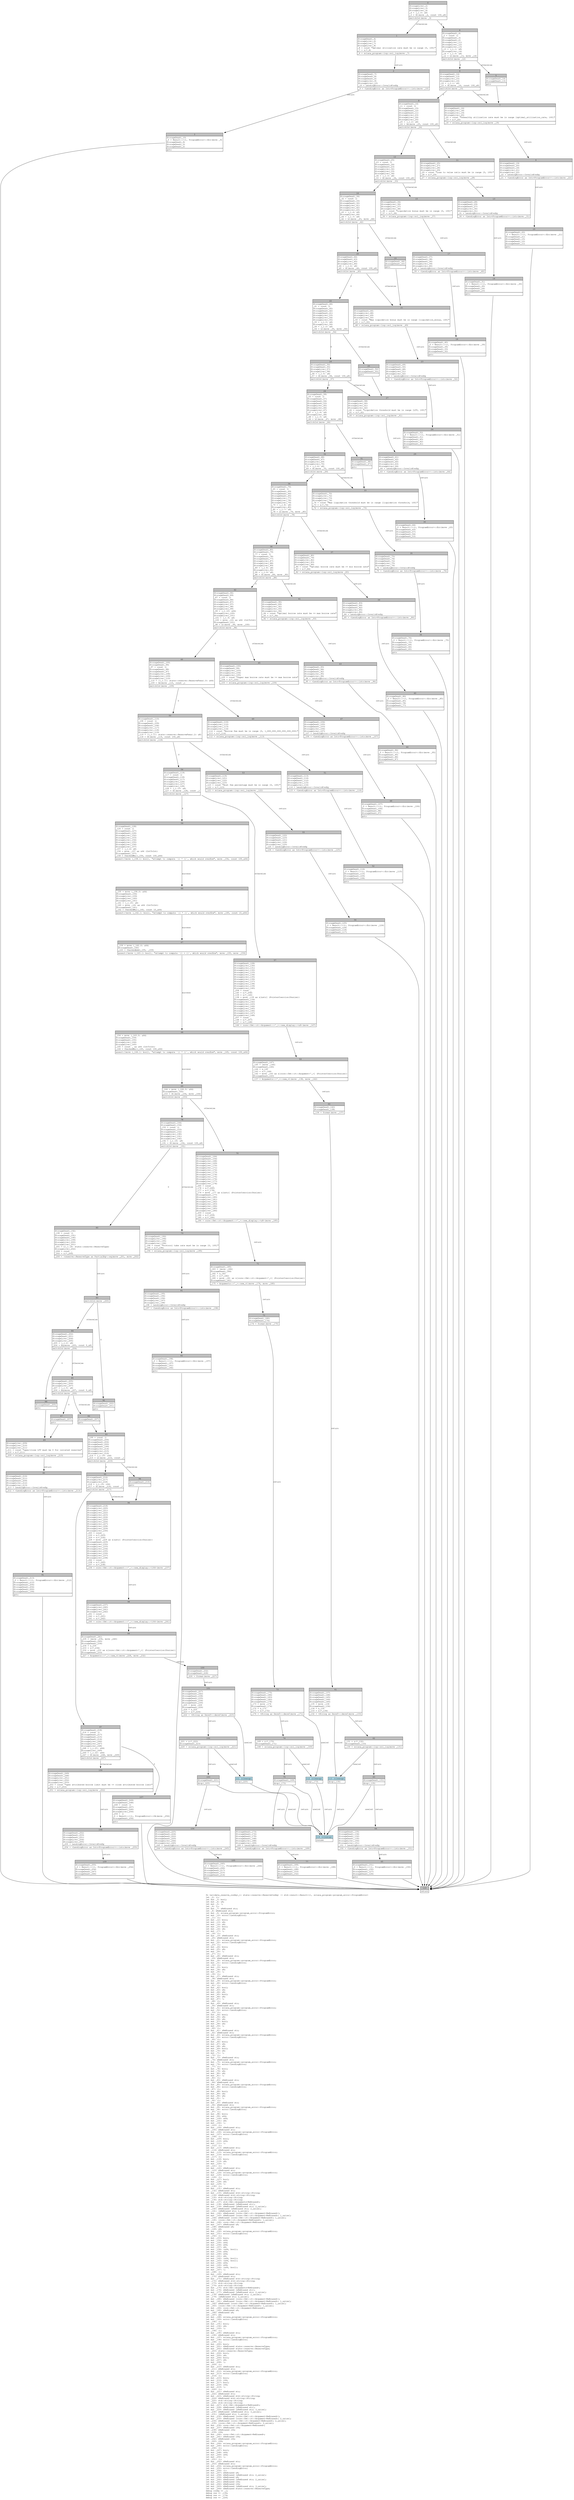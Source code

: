 digraph Mir_0_517 {
    graph [fontname="Courier, monospace"];
    node [fontname="Courier, monospace"];
    edge [fontname="Courier, monospace"];
    label=<fn validate_reserve_config(_1: state::reserve::ReserveConfig) -&gt; std::result::Result&lt;(), solana_program::program_error::ProgramError&gt;<br align="left"/>let _2: ();<br align="left"/>let mut _3: bool;<br align="left"/>let mut _4: u8;<br align="left"/>let mut _5: !;<br align="left"/>let _6: ();<br align="left"/>let mut _7: &amp;ReErased str;<br align="left"/>let _8: &amp;ReErased str;<br align="left"/>let mut _9: solana_program::program_error::ProgramError;<br align="left"/>let mut _10: error::LendingError;<br align="left"/>let _11: ();<br align="left"/>let mut _12: bool;<br align="left"/>let mut _13: u8;<br align="left"/>let mut _14: u8;<br align="left"/>let mut _15: bool;<br align="left"/>let mut _16: u8;<br align="left"/>let mut _17: !;<br align="left"/>let _18: ();<br align="left"/>let mut _19: &amp;ReErased str;<br align="left"/>let _20: &amp;ReErased str;<br align="left"/>let mut _21: solana_program::program_error::ProgramError;<br align="left"/>let mut _22: error::LendingError;<br align="left"/>let _23: ();<br align="left"/>let mut _24: bool;<br align="left"/>let mut _25: u8;<br align="left"/>let mut _26: !;<br align="left"/>let _27: ();<br align="left"/>let mut _28: &amp;ReErased str;<br align="left"/>let _29: &amp;ReErased str;<br align="left"/>let mut _30: solana_program::program_error::ProgramError;<br align="left"/>let mut _31: error::LendingError;<br align="left"/>let _32: ();<br align="left"/>let mut _33: bool;<br align="left"/>let mut _34: u8;<br align="left"/>let mut _35: !;<br align="left"/>let _36: ();<br align="left"/>let mut _37: &amp;ReErased str;<br align="left"/>let _38: &amp;ReErased str;<br align="left"/>let mut _39: solana_program::program_error::ProgramError;<br align="left"/>let mut _40: error::LendingError;<br align="left"/>let _41: ();<br align="left"/>let mut _42: bool;<br align="left"/>let mut _43: u8;<br align="left"/>let mut _44: u8;<br align="left"/>let mut _45: bool;<br align="left"/>let mut _46: u8;<br align="left"/>let mut _47: !;<br align="left"/>let _48: ();<br align="left"/>let mut _49: &amp;ReErased str;<br align="left"/>let _50: &amp;ReErased str;<br align="left"/>let mut _51: solana_program::program_error::ProgramError;<br align="left"/>let mut _52: error::LendingError;<br align="left"/>let _53: ();<br align="left"/>let mut _54: bool;<br align="left"/>let mut _55: u8;<br align="left"/>let mut _56: u8;<br align="left"/>let mut _57: bool;<br align="left"/>let mut _58: u8;<br align="left"/>let mut _59: !;<br align="left"/>let _60: ();<br align="left"/>let mut _61: &amp;ReErased str;<br align="left"/>let _62: &amp;ReErased str;<br align="left"/>let mut _63: solana_program::program_error::ProgramError;<br align="left"/>let mut _64: error::LendingError;<br align="left"/>let _65: ();<br align="left"/>let mut _66: bool;<br align="left"/>let mut _67: u8;<br align="left"/>let mut _68: u8;<br align="left"/>let mut _69: bool;<br align="left"/>let mut _70: u8;<br align="left"/>let mut _71: !;<br align="left"/>let _72: ();<br align="left"/>let mut _73: &amp;ReErased str;<br align="left"/>let _74: &amp;ReErased str;<br align="left"/>let mut _75: solana_program::program_error::ProgramError;<br align="left"/>let mut _76: error::LendingError;<br align="left"/>let _77: ();<br align="left"/>let mut _78: bool;<br align="left"/>let mut _79: u8;<br align="left"/>let mut _80: u8;<br align="left"/>let mut _81: !;<br align="left"/>let _82: ();<br align="left"/>let mut _83: &amp;ReErased str;<br align="left"/>let _84: &amp;ReErased str;<br align="left"/>let mut _85: solana_program::program_error::ProgramError;<br align="left"/>let mut _86: error::LendingError;<br align="left"/>let _87: ();<br align="left"/>let mut _88: bool;<br align="left"/>let mut _89: u8;<br align="left"/>let mut _90: u8;<br align="left"/>let mut _91: !;<br align="left"/>let _92: ();<br align="left"/>let mut _93: &amp;ReErased str;<br align="left"/>let _94: &amp;ReErased str;<br align="left"/>let mut _95: solana_program::program_error::ProgramError;<br align="left"/>let mut _96: error::LendingError;<br align="left"/>let _97: ();<br align="left"/>let mut _98: bool;<br align="left"/>let mut _99: u64;<br align="left"/>let mut _100: u64;<br align="left"/>let mut _101: u8;<br align="left"/>let mut _102: !;<br align="left"/>let _103: ();<br align="left"/>let mut _104: &amp;ReErased str;<br align="left"/>let _105: &amp;ReErased str;<br align="left"/>let mut _106: solana_program::program_error::ProgramError;<br align="left"/>let mut _107: error::LendingError;<br align="left"/>let _108: ();<br align="left"/>let mut _109: bool;<br align="left"/>let mut _110: u64;<br align="left"/>let mut _111: !;<br align="left"/>let _112: ();<br align="left"/>let mut _113: &amp;ReErased str;<br align="left"/>let _114: &amp;ReErased str;<br align="left"/>let mut _115: solana_program::program_error::ProgramError;<br align="left"/>let mut _116: error::LendingError;<br align="left"/>let _117: ();<br align="left"/>let mut _118: bool;<br align="left"/>let mut _119: u8;<br align="left"/>let mut _120: !;<br align="left"/>let _121: ();<br align="left"/>let mut _122: &amp;ReErased str;<br align="left"/>let _123: &amp;ReErased str;<br align="left"/>let mut _124: solana_program::program_error::ProgramError;<br align="left"/>let mut _125: error::LendingError;<br align="left"/>let _126: ();<br align="left"/>let mut _127: bool;<br align="left"/>let mut _128: u8;<br align="left"/>let mut _129: !;<br align="left"/>let _130: ();<br align="left"/>let mut _131: &amp;ReErased str;<br align="left"/>let _132: &amp;ReErased str;<br align="left"/>let mut _133: &amp;ReErased std::string::String;<br align="left"/>let _134: &amp;ReErased std::string::String;<br align="left"/>let _135: std::string::String;<br align="left"/>let _136: std::string::String;<br align="left"/>let mut _137: std::fmt::Arguments&lt;ReErased&gt;;<br align="left"/>let mut _138: &amp;ReErased [&amp;ReErased str];<br align="left"/>let mut _139: &amp;ReErased [&amp;ReErased str; 2_usize];<br align="left"/>let _140: &amp;ReErased [&amp;ReErased str; 2_usize];<br align="left"/>let _141: [&amp;ReErased str; 2_usize];<br align="left"/>let mut _142: &amp;ReErased [core::fmt::rt::Argument&lt;ReErased&gt;];<br align="left"/>let mut _143: &amp;ReErased [core::fmt::rt::Argument&lt;ReErased&gt;; 1_usize];<br align="left"/>let _144: &amp;ReErased [core::fmt::rt::Argument&lt;ReErased&gt;; 1_usize];<br align="left"/>let _145: [core::fmt::rt::Argument&lt;ReErased&gt;; 1_usize];<br align="left"/>let mut _146: core::fmt::rt::Argument&lt;ReErased&gt;;<br align="left"/>let mut _147: &amp;ReErased u8;<br align="left"/>let _148: &amp;ReErased u8;<br align="left"/>let _149: u8;<br align="left"/>let mut _150: solana_program::program_error::ProgramError;<br align="left"/>let mut _151: error::LendingError;<br align="left"/>let _152: ();<br align="left"/>let mut _153: bool;<br align="left"/>let mut _154: u64;<br align="left"/>let mut _155: u64;<br align="left"/>let mut _156: u64;<br align="left"/>let mut _157: u8;<br align="left"/>let mut _158: (u64, bool);<br align="left"/>let mut _159: u64;<br align="left"/>let mut _160: u64;<br align="left"/>let mut _161: u8;<br align="left"/>let mut _162: (u64, bool);<br align="left"/>let mut _163: (u64, bool);<br align="left"/>let mut _164: u64;<br align="left"/>let mut _165: u64;<br align="left"/>let mut _166: (u64, bool);<br align="left"/>let mut _167: !;<br align="left"/>let _168: ();<br align="left"/>let mut _169: &amp;ReErased str;<br align="left"/>let _170: &amp;ReErased str;<br align="left"/>let mut _171: &amp;ReErased std::string::String;<br align="left"/>let _172: &amp;ReErased std::string::String;<br align="left"/>let _173: std::string::String;<br align="left"/>let _174: std::string::String;<br align="left"/>let mut _175: std::fmt::Arguments&lt;ReErased&gt;;<br align="left"/>let mut _176: &amp;ReErased [&amp;ReErased str];<br align="left"/>let mut _177: &amp;ReErased [&amp;ReErased str; 2_usize];<br align="left"/>let _178: &amp;ReErased [&amp;ReErased str; 2_usize];<br align="left"/>let _179: [&amp;ReErased str; 2_usize];<br align="left"/>let mut _180: &amp;ReErased [core::fmt::rt::Argument&lt;ReErased&gt;];<br align="left"/>let mut _181: &amp;ReErased [core::fmt::rt::Argument&lt;ReErased&gt;; 1_usize];<br align="left"/>let _182: &amp;ReErased [core::fmt::rt::Argument&lt;ReErased&gt;; 1_usize];<br align="left"/>let _183: [core::fmt::rt::Argument&lt;ReErased&gt;; 1_usize];<br align="left"/>let mut _184: core::fmt::rt::Argument&lt;ReErased&gt;;<br align="left"/>let mut _185: &amp;ReErased u8;<br align="left"/>let _186: &amp;ReErased u8;<br align="left"/>let _187: u8;<br align="left"/>let mut _188: solana_program::program_error::ProgramError;<br align="left"/>let mut _189: error::LendingError;<br align="left"/>let _190: ();<br align="left"/>let mut _191: bool;<br align="left"/>let mut _192: u8;<br align="left"/>let mut _193: !;<br align="left"/>let _194: ();<br align="left"/>let mut _195: &amp;ReErased str;<br align="left"/>let _196: &amp;ReErased str;<br align="left"/>let mut _197: solana_program::program_error::ProgramError;<br align="left"/>let mut _198: error::LendingError;<br align="left"/>let _199: ();<br align="left"/>let mut _200: bool;<br align="left"/>let mut _201: &amp;ReErased state::reserve::ReserveType;<br align="left"/>let mut _202: &amp;ReErased state::reserve::ReserveType;<br align="left"/>let _203: state::reserve::ReserveType;<br align="left"/>let mut _204: bool;<br align="left"/>let mut _205: u8;<br align="left"/>let mut _206: bool;<br align="left"/>let mut _207: u8;<br align="left"/>let mut _208: !;<br align="left"/>let _209: ();<br align="left"/>let mut _210: &amp;ReErased str;<br align="left"/>let _211: &amp;ReErased str;<br align="left"/>let mut _212: solana_program::program_error::ProgramError;<br align="left"/>let mut _213: error::LendingError;<br align="left"/>let _214: ();<br align="left"/>let mut _215: bool;<br align="left"/>let mut _216: i64;<br align="left"/>let mut _217: bool;<br align="left"/>let mut _218: i64;<br align="left"/>let mut _219: !;<br align="left"/>let _220: ();<br align="left"/>let mut _221: &amp;ReErased str;<br align="left"/>let _222: &amp;ReErased str;<br align="left"/>let mut _223: &amp;ReErased std::string::String;<br align="left"/>let _224: &amp;ReErased std::string::String;<br align="left"/>let _225: std::string::String;<br align="left"/>let _226: std::string::String;<br align="left"/>let mut _227: std::fmt::Arguments&lt;ReErased&gt;;<br align="left"/>let mut _228: &amp;ReErased [&amp;ReErased str];<br align="left"/>let mut _229: &amp;ReErased [&amp;ReErased str; 3_usize];<br align="left"/>let _230: &amp;ReErased [&amp;ReErased str; 3_usize];<br align="left"/>let _231: [&amp;ReErased str; 3_usize];<br align="left"/>let mut _232: &amp;ReErased [core::fmt::rt::Argument&lt;ReErased&gt;];<br align="left"/>let mut _233: &amp;ReErased [core::fmt::rt::Argument&lt;ReErased&gt;; 2_usize];<br align="left"/>let _234: &amp;ReErased [core::fmt::rt::Argument&lt;ReErased&gt;; 2_usize];<br align="left"/>let _235: [core::fmt::rt::Argument&lt;ReErased&gt;; 2_usize];<br align="left"/>let mut _236: core::fmt::rt::Argument&lt;ReErased&gt;;<br align="left"/>let mut _237: &amp;ReErased i64;<br align="left"/>let _238: &amp;ReErased i64;<br align="left"/>let _239: i64;<br align="left"/>let mut _240: core::fmt::rt::Argument&lt;ReErased&gt;;<br align="left"/>let mut _241: &amp;ReErased i64;<br align="left"/>let _242: &amp;ReErased i64;<br align="left"/>let _243: i64;<br align="left"/>let mut _244: solana_program::program_error::ProgramError;<br align="left"/>let mut _245: error::LendingError;<br align="left"/>let _246: ();<br align="left"/>let mut _247: bool;<br align="left"/>let mut _248: u64;<br align="left"/>let mut _249: u64;<br align="left"/>let mut _250: !;<br align="left"/>let _251: ();<br align="left"/>let mut _252: &amp;ReErased str;<br align="left"/>let _253: &amp;ReErased str;<br align="left"/>let mut _254: solana_program::program_error::ProgramError;<br align="left"/>let mut _255: error::LendingError;<br align="left"/>let mut _256: ();<br align="left"/>let mut _257: &amp;ReErased u8;<br align="left"/>let mut _258: &amp;ReErased [&amp;ReErased str; 2_usize];<br align="left"/>let mut _259: &amp;ReErased u8;<br align="left"/>let mut _260: &amp;ReErased [&amp;ReErased str; 2_usize];<br align="left"/>let mut _261: &amp;ReErased i64;<br align="left"/>let mut _262: &amp;ReErased i64;<br align="left"/>let mut _263: &amp;ReErased [&amp;ReErased str; 3_usize];<br align="left"/>let mut _264: &amp;ReErased state::reserve::ReserveType;<br align="left"/>debug config =&gt; _1;<br align="left"/>debug res =&gt; _136;<br align="left"/>debug res =&gt; _174;<br align="left"/>debug res =&gt; _226;<br align="left"/>>;
    bb0__0_517 [shape="none", label=<<table border="0" cellborder="1" cellspacing="0"><tr><td bgcolor="gray" align="center" colspan="1">0</td></tr><tr><td align="left" balign="left">StorageLive(_2)<br/>StorageLive(_3)<br/>StorageLive(_4)<br/>_4 = (_1.0: u8)<br/>_3 = Gt(move _4, const 100_u8)<br/></td></tr><tr><td align="left">switchInt(move _3)</td></tr></table>>];
    bb1__0_517 [shape="none", label=<<table border="0" cellborder="1" cellspacing="0"><tr><td bgcolor="gray" align="center" colspan="1">1</td></tr><tr><td align="left" balign="left">StorageDead(_4)<br/>StorageLive(_6)<br/>StorageLive(_7)<br/>StorageLive(_8)<br/>_8 = const &quot;Optimal utilization rate must be in range [0, 100]&quot;<br/>_7 = &amp;(*_8)<br/></td></tr><tr><td align="left">_6 = solana_program::log::sol_log(move _7)</td></tr></table>>];
    bb2__0_517 [shape="none", label=<<table border="0" cellborder="1" cellspacing="0"><tr><td bgcolor="gray" align="center" colspan="1">2</td></tr><tr><td align="left" balign="left">StorageDead(_7)<br/>StorageDead(_8)<br/>StorageDead(_6)<br/>StorageLive(_9)<br/>StorageLive(_10)<br/>_10 = LendingError::InvalidConfig<br/></td></tr><tr><td align="left">_9 = &lt;LendingError as Into&lt;ProgramError&gt;&gt;::into(move _10)</td></tr></table>>];
    bb3__0_517 [shape="none", label=<<table border="0" cellborder="1" cellspacing="0"><tr><td bgcolor="gray" align="center" colspan="1">3</td></tr><tr><td align="left" balign="left">StorageDead(_10)<br/>_0 = Result::&lt;(), ProgramError&gt;::Err(move _9)<br/>StorageDead(_9)<br/>StorageDead(_3)<br/>StorageDead(_2)<br/></td></tr><tr><td align="left">goto</td></tr></table>>];
    bb4__0_517 [shape="none", label=<<table border="0" cellborder="1" cellspacing="0"><tr><td bgcolor="gray" align="center" colspan="1">4</td></tr><tr><td align="left" balign="left">StorageDead(_4)<br/>_2 = const ()<br/>StorageDead(_3)<br/>StorageDead(_2)<br/>StorageLive(_11)<br/>StorageLive(_12)<br/>StorageLive(_13)<br/>_13 = (_1.1: u8)<br/>StorageLive(_14)<br/>_14 = (_1.0: u8)<br/>_12 = Lt(move _13, move _14)<br/></td></tr><tr><td align="left">switchInt(move _12)</td></tr></table>>];
    bb5__0_517 [shape="none", label=<<table border="0" cellborder="1" cellspacing="0"><tr><td bgcolor="gray" align="center" colspan="1">5</td></tr><tr><td align="left" balign="left">StorageDead(_14)<br/>StorageDead(_13)<br/></td></tr><tr><td align="left">goto</td></tr></table>>];
    bb6__0_517 [shape="none", label=<<table border="0" cellborder="1" cellspacing="0"><tr><td bgcolor="gray" align="center" colspan="1">6</td></tr><tr><td align="left" balign="left">StorageDead(_14)<br/>StorageDead(_13)<br/>StorageLive(_15)<br/>StorageLive(_16)<br/>_16 = (_1.1: u8)<br/>_15 = Gt(move _16, const 100_u8)<br/></td></tr><tr><td align="left">switchInt(move _15)</td></tr></table>>];
    bb7__0_517 [shape="none", label=<<table border="0" cellborder="1" cellspacing="0"><tr><td bgcolor="gray" align="center" colspan="1">7</td></tr><tr><td align="left" balign="left">StorageDead(_16)<br/>StorageLive(_18)<br/>StorageLive(_19)<br/>StorageLive(_20)<br/>_20 = const &quot;Unhealthy utilization rate must be in range [optimal_utilization_rate, 100]&quot;<br/>_19 = &amp;(*_20)<br/></td></tr><tr><td align="left">_18 = solana_program::log::sol_log(move _19)</td></tr></table>>];
    bb8__0_517 [shape="none", label=<<table border="0" cellborder="1" cellspacing="0"><tr><td bgcolor="gray" align="center" colspan="1">8</td></tr><tr><td align="left" balign="left">StorageDead(_16)<br/>_11 = const ()<br/>StorageDead(_15)<br/>StorageDead(_12)<br/>StorageDead(_11)<br/>StorageLive(_23)<br/>StorageLive(_24)<br/>StorageLive(_25)<br/>_25 = (_1.2: u8)<br/>_24 = Ge(move _25, const 100_u8)<br/></td></tr><tr><td align="left">switchInt(move _24)</td></tr></table>>];
    bb9__0_517 [shape="none", label=<<table border="0" cellborder="1" cellspacing="0"><tr><td bgcolor="gray" align="center" colspan="1">9</td></tr><tr><td align="left" balign="left">StorageDead(_19)<br/>StorageDead(_20)<br/>StorageDead(_18)<br/>StorageLive(_21)<br/>StorageLive(_22)<br/>_22 = LendingError::InvalidConfig<br/></td></tr><tr><td align="left">_21 = &lt;LendingError as Into&lt;ProgramError&gt;&gt;::into(move _22)</td></tr></table>>];
    bb10__0_517 [shape="none", label=<<table border="0" cellborder="1" cellspacing="0"><tr><td bgcolor="gray" align="center" colspan="1">10</td></tr><tr><td align="left" balign="left">StorageDead(_22)<br/>_0 = Result::&lt;(), ProgramError&gt;::Err(move _21)<br/>StorageDead(_21)<br/>StorageDead(_15)<br/>StorageDead(_12)<br/>StorageDead(_11)<br/></td></tr><tr><td align="left">goto</td></tr></table>>];
    bb11__0_517 [shape="none", label=<<table border="0" cellborder="1" cellspacing="0"><tr><td bgcolor="gray" align="center" colspan="1">11</td></tr><tr><td align="left" balign="left">StorageDead(_25)<br/>StorageLive(_27)<br/>StorageLive(_28)<br/>StorageLive(_29)<br/>_29 = const &quot;Loan to value ratio must be in range [0, 100)&quot;<br/>_28 = &amp;(*_29)<br/></td></tr><tr><td align="left">_27 = solana_program::log::sol_log(move _28)</td></tr></table>>];
    bb12__0_517 [shape="none", label=<<table border="0" cellborder="1" cellspacing="0"><tr><td bgcolor="gray" align="center" colspan="1">12</td></tr><tr><td align="left" balign="left">StorageDead(_25)<br/>_23 = const ()<br/>StorageDead(_24)<br/>StorageDead(_23)<br/>StorageLive(_32)<br/>StorageLive(_33)<br/>StorageLive(_34)<br/>_34 = (_1.3: u8)<br/>_33 = Gt(move _34, const 100_u8)<br/></td></tr><tr><td align="left">switchInt(move _33)</td></tr></table>>];
    bb13__0_517 [shape="none", label=<<table border="0" cellborder="1" cellspacing="0"><tr><td bgcolor="gray" align="center" colspan="1">13</td></tr><tr><td align="left" balign="left">StorageDead(_28)<br/>StorageDead(_29)<br/>StorageDead(_27)<br/>StorageLive(_30)<br/>StorageLive(_31)<br/>_31 = LendingError::InvalidConfig<br/></td></tr><tr><td align="left">_30 = &lt;LendingError as Into&lt;ProgramError&gt;&gt;::into(move _31)</td></tr></table>>];
    bb14__0_517 [shape="none", label=<<table border="0" cellborder="1" cellspacing="0"><tr><td bgcolor="gray" align="center" colspan="1">14</td></tr><tr><td align="left" balign="left">StorageDead(_31)<br/>_0 = Result::&lt;(), ProgramError&gt;::Err(move _30)<br/>StorageDead(_30)<br/>StorageDead(_24)<br/>StorageDead(_23)<br/></td></tr><tr><td align="left">goto</td></tr></table>>];
    bb15__0_517 [shape="none", label=<<table border="0" cellborder="1" cellspacing="0"><tr><td bgcolor="gray" align="center" colspan="1">15</td></tr><tr><td align="left" balign="left">StorageDead(_34)<br/>StorageLive(_36)<br/>StorageLive(_37)<br/>StorageLive(_38)<br/>_38 = const &quot;Liquidation bonus must be in range [0, 100]&quot;<br/>_37 = &amp;(*_38)<br/></td></tr><tr><td align="left">_36 = solana_program::log::sol_log(move _37)</td></tr></table>>];
    bb16__0_517 [shape="none", label=<<table border="0" cellborder="1" cellspacing="0"><tr><td bgcolor="gray" align="center" colspan="1">16</td></tr><tr><td align="left" balign="left">StorageDead(_34)<br/>_32 = const ()<br/>StorageDead(_33)<br/>StorageDead(_32)<br/>StorageLive(_41)<br/>StorageLive(_42)<br/>StorageLive(_43)<br/>_43 = (_1.4: u8)<br/>StorageLive(_44)<br/>_44 = (_1.3: u8)<br/>_42 = Lt(move _43, move _44)<br/></td></tr><tr><td align="left">switchInt(move _42)</td></tr></table>>];
    bb17__0_517 [shape="none", label=<<table border="0" cellborder="1" cellspacing="0"><tr><td bgcolor="gray" align="center" colspan="1">17</td></tr><tr><td align="left" balign="left">StorageDead(_37)<br/>StorageDead(_38)<br/>StorageDead(_36)<br/>StorageLive(_39)<br/>StorageLive(_40)<br/>_40 = LendingError::InvalidConfig<br/></td></tr><tr><td align="left">_39 = &lt;LendingError as Into&lt;ProgramError&gt;&gt;::into(move _40)</td></tr></table>>];
    bb18__0_517 [shape="none", label=<<table border="0" cellborder="1" cellspacing="0"><tr><td bgcolor="gray" align="center" colspan="1">18</td></tr><tr><td align="left" balign="left">StorageDead(_40)<br/>_0 = Result::&lt;(), ProgramError&gt;::Err(move _39)<br/>StorageDead(_39)<br/>StorageDead(_33)<br/>StorageDead(_32)<br/></td></tr><tr><td align="left">goto</td></tr></table>>];
    bb19__0_517 [shape="none", label=<<table border="0" cellborder="1" cellspacing="0"><tr><td bgcolor="gray" align="center" colspan="1">19</td></tr><tr><td align="left" balign="left">StorageDead(_44)<br/>StorageDead(_43)<br/></td></tr><tr><td align="left">goto</td></tr></table>>];
    bb20__0_517 [shape="none", label=<<table border="0" cellborder="1" cellspacing="0"><tr><td bgcolor="gray" align="center" colspan="1">20</td></tr><tr><td align="left" balign="left">StorageDead(_44)<br/>StorageDead(_43)<br/>StorageLive(_45)<br/>StorageLive(_46)<br/>_46 = (_1.4: u8)<br/>_45 = Gt(move _46, const 100_u8)<br/></td></tr><tr><td align="left">switchInt(move _45)</td></tr></table>>];
    bb21__0_517 [shape="none", label=<<table border="0" cellborder="1" cellspacing="0"><tr><td bgcolor="gray" align="center" colspan="1">21</td></tr><tr><td align="left" balign="left">StorageDead(_46)<br/>StorageLive(_48)<br/>StorageLive(_49)<br/>StorageLive(_50)<br/>_50 = const &quot;Max liquidation bonus must be in range [liquidation_bonus, 100]&quot;<br/>_49 = &amp;(*_50)<br/></td></tr><tr><td align="left">_48 = solana_program::log::sol_log(move _49)</td></tr></table>>];
    bb22__0_517 [shape="none", label=<<table border="0" cellborder="1" cellspacing="0"><tr><td bgcolor="gray" align="center" colspan="1">22</td></tr><tr><td align="left" balign="left">StorageDead(_46)<br/>_41 = const ()<br/>StorageDead(_45)<br/>StorageDead(_42)<br/>StorageDead(_41)<br/>StorageLive(_53)<br/>StorageLive(_54)<br/>StorageLive(_55)<br/>_55 = (_1.5: u8)<br/>StorageLive(_56)<br/>_56 = (_1.2: u8)<br/>_54 = Lt(move _55, move _56)<br/></td></tr><tr><td align="left">switchInt(move _54)</td></tr></table>>];
    bb23__0_517 [shape="none", label=<<table border="0" cellborder="1" cellspacing="0"><tr><td bgcolor="gray" align="center" colspan="1">23</td></tr><tr><td align="left" balign="left">StorageDead(_49)<br/>StorageDead(_50)<br/>StorageDead(_48)<br/>StorageLive(_51)<br/>StorageLive(_52)<br/>_52 = LendingError::InvalidConfig<br/></td></tr><tr><td align="left">_51 = &lt;LendingError as Into&lt;ProgramError&gt;&gt;::into(move _52)</td></tr></table>>];
    bb24__0_517 [shape="none", label=<<table border="0" cellborder="1" cellspacing="0"><tr><td bgcolor="gray" align="center" colspan="1">24</td></tr><tr><td align="left" balign="left">StorageDead(_52)<br/>_0 = Result::&lt;(), ProgramError&gt;::Err(move _51)<br/>StorageDead(_51)<br/>StorageDead(_45)<br/>StorageDead(_42)<br/>StorageDead(_41)<br/></td></tr><tr><td align="left">goto</td></tr></table>>];
    bb25__0_517 [shape="none", label=<<table border="0" cellborder="1" cellspacing="0"><tr><td bgcolor="gray" align="center" colspan="1">25</td></tr><tr><td align="left" balign="left">StorageDead(_56)<br/>StorageDead(_55)<br/></td></tr><tr><td align="left">goto</td></tr></table>>];
    bb26__0_517 [shape="none", label=<<table border="0" cellborder="1" cellspacing="0"><tr><td bgcolor="gray" align="center" colspan="1">26</td></tr><tr><td align="left" balign="left">StorageDead(_56)<br/>StorageDead(_55)<br/>StorageLive(_57)<br/>StorageLive(_58)<br/>_58 = (_1.5: u8)<br/>_57 = Gt(move _58, const 100_u8)<br/></td></tr><tr><td align="left">switchInt(move _57)</td></tr></table>>];
    bb27__0_517 [shape="none", label=<<table border="0" cellborder="1" cellspacing="0"><tr><td bgcolor="gray" align="center" colspan="1">27</td></tr><tr><td align="left" balign="left">StorageDead(_58)<br/>StorageLive(_60)<br/>StorageLive(_61)<br/>StorageLive(_62)<br/>_62 = const &quot;Liquidation threshold must be in range [LTV, 100]&quot;<br/>_61 = &amp;(*_62)<br/></td></tr><tr><td align="left">_60 = solana_program::log::sol_log(move _61)</td></tr></table>>];
    bb28__0_517 [shape="none", label=<<table border="0" cellborder="1" cellspacing="0"><tr><td bgcolor="gray" align="center" colspan="1">28</td></tr><tr><td align="left" balign="left">StorageDead(_58)<br/>_53 = const ()<br/>StorageDead(_57)<br/>StorageDead(_54)<br/>StorageDead(_53)<br/>StorageLive(_65)<br/>StorageLive(_66)<br/>StorageLive(_67)<br/>_67 = (_1.6: u8)<br/>StorageLive(_68)<br/>_68 = (_1.5: u8)<br/>_66 = Lt(move _67, move _68)<br/></td></tr><tr><td align="left">switchInt(move _66)</td></tr></table>>];
    bb29__0_517 [shape="none", label=<<table border="0" cellborder="1" cellspacing="0"><tr><td bgcolor="gray" align="center" colspan="1">29</td></tr><tr><td align="left" balign="left">StorageDead(_61)<br/>StorageDead(_62)<br/>StorageDead(_60)<br/>StorageLive(_63)<br/>StorageLive(_64)<br/>_64 = LendingError::InvalidConfig<br/></td></tr><tr><td align="left">_63 = &lt;LendingError as Into&lt;ProgramError&gt;&gt;::into(move _64)</td></tr></table>>];
    bb30__0_517 [shape="none", label=<<table border="0" cellborder="1" cellspacing="0"><tr><td bgcolor="gray" align="center" colspan="1">30</td></tr><tr><td align="left" balign="left">StorageDead(_64)<br/>_0 = Result::&lt;(), ProgramError&gt;::Err(move _63)<br/>StorageDead(_63)<br/>StorageDead(_57)<br/>StorageDead(_54)<br/>StorageDead(_53)<br/></td></tr><tr><td align="left">goto</td></tr></table>>];
    bb31__0_517 [shape="none", label=<<table border="0" cellborder="1" cellspacing="0"><tr><td bgcolor="gray" align="center" colspan="1">31</td></tr><tr><td align="left" balign="left">StorageDead(_68)<br/>StorageDead(_67)<br/></td></tr><tr><td align="left">goto</td></tr></table>>];
    bb32__0_517 [shape="none", label=<<table border="0" cellborder="1" cellspacing="0"><tr><td bgcolor="gray" align="center" colspan="1">32</td></tr><tr><td align="left" balign="left">StorageDead(_68)<br/>StorageDead(_67)<br/>StorageLive(_69)<br/>StorageLive(_70)<br/>_70 = (_1.6: u8)<br/>_69 = Gt(move _70, const 100_u8)<br/></td></tr><tr><td align="left">switchInt(move _69)</td></tr></table>>];
    bb33__0_517 [shape="none", label=<<table border="0" cellborder="1" cellspacing="0"><tr><td bgcolor="gray" align="center" colspan="1">33</td></tr><tr><td align="left" balign="left">StorageDead(_70)<br/>StorageLive(_72)<br/>StorageLive(_73)<br/>StorageLive(_74)<br/>_74 = const &quot;Max liquidation threshold must be in range [liquidation threshold, 100]&quot;<br/>_73 = &amp;(*_74)<br/></td></tr><tr><td align="left">_72 = solana_program::log::sol_log(move _73)</td></tr></table>>];
    bb34__0_517 [shape="none", label=<<table border="0" cellborder="1" cellspacing="0"><tr><td bgcolor="gray" align="center" colspan="1">34</td></tr><tr><td align="left" balign="left">StorageDead(_70)<br/>_65 = const ()<br/>StorageDead(_69)<br/>StorageDead(_66)<br/>StorageDead(_65)<br/>StorageLive(_77)<br/>StorageLive(_78)<br/>StorageLive(_79)<br/>_79 = (_1.8: u8)<br/>StorageLive(_80)<br/>_80 = (_1.7: u8)<br/>_78 = Lt(move _79, move _80)<br/></td></tr><tr><td align="left">switchInt(move _78)</td></tr></table>>];
    bb35__0_517 [shape="none", label=<<table border="0" cellborder="1" cellspacing="0"><tr><td bgcolor="gray" align="center" colspan="1">35</td></tr><tr><td align="left" balign="left">StorageDead(_73)<br/>StorageDead(_74)<br/>StorageDead(_72)<br/>StorageLive(_75)<br/>StorageLive(_76)<br/>_76 = LendingError::InvalidConfig<br/></td></tr><tr><td align="left">_75 = &lt;LendingError as Into&lt;ProgramError&gt;&gt;::into(move _76)</td></tr></table>>];
    bb36__0_517 [shape="none", label=<<table border="0" cellborder="1" cellspacing="0"><tr><td bgcolor="gray" align="center" colspan="1">36</td></tr><tr><td align="left" balign="left">StorageDead(_76)<br/>_0 = Result::&lt;(), ProgramError&gt;::Err(move _75)<br/>StorageDead(_75)<br/>StorageDead(_69)<br/>StorageDead(_66)<br/>StorageDead(_65)<br/></td></tr><tr><td align="left">goto</td></tr></table>>];
    bb37__0_517 [shape="none", label=<<table border="0" cellborder="1" cellspacing="0"><tr><td bgcolor="gray" align="center" colspan="1">37</td></tr><tr><td align="left" balign="left">StorageDead(_80)<br/>StorageDead(_79)<br/>StorageLive(_82)<br/>StorageLive(_83)<br/>StorageLive(_84)<br/>_84 = const &quot;Optimal borrow rate must be &gt;= min borrow rate&quot;<br/>_83 = &amp;(*_84)<br/></td></tr><tr><td align="left">_82 = solana_program::log::sol_log(move _83)</td></tr></table>>];
    bb38__0_517 [shape="none", label=<<table border="0" cellborder="1" cellspacing="0"><tr><td bgcolor="gray" align="center" colspan="1">38</td></tr><tr><td align="left" balign="left">StorageDead(_80)<br/>StorageDead(_79)<br/>_77 = const ()<br/>StorageDead(_78)<br/>StorageDead(_77)<br/>StorageLive(_87)<br/>StorageLive(_88)<br/>StorageLive(_89)<br/>_89 = (_1.8: u8)<br/>StorageLive(_90)<br/>_90 = (_1.9: u8)<br/>_88 = Gt(move _89, move _90)<br/></td></tr><tr><td align="left">switchInt(move _88)</td></tr></table>>];
    bb39__0_517 [shape="none", label=<<table border="0" cellborder="1" cellspacing="0"><tr><td bgcolor="gray" align="center" colspan="1">39</td></tr><tr><td align="left" balign="left">StorageDead(_83)<br/>StorageDead(_84)<br/>StorageDead(_82)<br/>StorageLive(_85)<br/>StorageLive(_86)<br/>_86 = LendingError::InvalidConfig<br/></td></tr><tr><td align="left">_85 = &lt;LendingError as Into&lt;ProgramError&gt;&gt;::into(move _86)</td></tr></table>>];
    bb40__0_517 [shape="none", label=<<table border="0" cellborder="1" cellspacing="0"><tr><td bgcolor="gray" align="center" colspan="1">40</td></tr><tr><td align="left" balign="left">StorageDead(_86)<br/>_0 = Result::&lt;(), ProgramError&gt;::Err(move _85)<br/>StorageDead(_85)<br/>StorageDead(_78)<br/>StorageDead(_77)<br/></td></tr><tr><td align="left">goto</td></tr></table>>];
    bb41__0_517 [shape="none", label=<<table border="0" cellborder="1" cellspacing="0"><tr><td bgcolor="gray" align="center" colspan="1">41</td></tr><tr><td align="left" balign="left">StorageDead(_90)<br/>StorageDead(_89)<br/>StorageLive(_92)<br/>StorageLive(_93)<br/>StorageLive(_94)<br/>_94 = const &quot;Optimal borrow rate must be &lt;= max borrow rate&quot;<br/>_93 = &amp;(*_94)<br/></td></tr><tr><td align="left">_92 = solana_program::log::sol_log(move _93)</td></tr></table>>];
    bb42__0_517 [shape="none", label=<<table border="0" cellborder="1" cellspacing="0"><tr><td bgcolor="gray" align="center" colspan="1">42</td></tr><tr><td align="left" balign="left">StorageDead(_90)<br/>StorageDead(_89)<br/>_87 = const ()<br/>StorageDead(_88)<br/>StorageDead(_87)<br/>StorageLive(_97)<br/>StorageLive(_98)<br/>StorageLive(_99)<br/>_99 = (_1.10: u64)<br/>StorageLive(_100)<br/>StorageLive(_101)<br/>_101 = (_1.9: u8)<br/>_100 = move _101 as u64 (IntToInt)<br/>StorageDead(_101)<br/>_98 = Lt(move _99, move _100)<br/></td></tr><tr><td align="left">switchInt(move _98)</td></tr></table>>];
    bb43__0_517 [shape="none", label=<<table border="0" cellborder="1" cellspacing="0"><tr><td bgcolor="gray" align="center" colspan="1">43</td></tr><tr><td align="left" balign="left">StorageDead(_93)<br/>StorageDead(_94)<br/>StorageDead(_92)<br/>StorageLive(_95)<br/>StorageLive(_96)<br/>_96 = LendingError::InvalidConfig<br/></td></tr><tr><td align="left">_95 = &lt;LendingError as Into&lt;ProgramError&gt;&gt;::into(move _96)</td></tr></table>>];
    bb44__0_517 [shape="none", label=<<table border="0" cellborder="1" cellspacing="0"><tr><td bgcolor="gray" align="center" colspan="1">44</td></tr><tr><td align="left" balign="left">StorageDead(_96)<br/>_0 = Result::&lt;(), ProgramError&gt;::Err(move _95)<br/>StorageDead(_95)<br/>StorageDead(_88)<br/>StorageDead(_87)<br/></td></tr><tr><td align="left">goto</td></tr></table>>];
    bb45__0_517 [shape="none", label=<<table border="0" cellborder="1" cellspacing="0"><tr><td bgcolor="gray" align="center" colspan="1">45</td></tr><tr><td align="left" balign="left">StorageDead(_100)<br/>StorageDead(_99)<br/>StorageLive(_103)<br/>StorageLive(_104)<br/>StorageLive(_105)<br/>_105 = const &quot;Super max borrow rate must be &gt;= max borrow rate&quot;<br/>_104 = &amp;(*_105)<br/></td></tr><tr><td align="left">_103 = solana_program::log::sol_log(move _104)</td></tr></table>>];
    bb46__0_517 [shape="none", label=<<table border="0" cellborder="1" cellspacing="0"><tr><td bgcolor="gray" align="center" colspan="1">46</td></tr><tr><td align="left" balign="left">StorageDead(_100)<br/>StorageDead(_99)<br/>_97 = const ()<br/>StorageDead(_98)<br/>StorageDead(_97)<br/>StorageLive(_108)<br/>StorageLive(_109)<br/>StorageLive(_110)<br/>_110 = ((_1.11: state::reserve::ReserveFees).0: u64)<br/>_109 = Ge(move _110, const _)<br/></td></tr><tr><td align="left">switchInt(move _109)</td></tr></table>>];
    bb47__0_517 [shape="none", label=<<table border="0" cellborder="1" cellspacing="0"><tr><td bgcolor="gray" align="center" colspan="1">47</td></tr><tr><td align="left" balign="left">StorageDead(_104)<br/>StorageDead(_105)<br/>StorageDead(_103)<br/>StorageLive(_106)<br/>StorageLive(_107)<br/>_107 = LendingError::InvalidConfig<br/></td></tr><tr><td align="left">_106 = &lt;LendingError as Into&lt;ProgramError&gt;&gt;::into(move _107)</td></tr></table>>];
    bb48__0_517 [shape="none", label=<<table border="0" cellborder="1" cellspacing="0"><tr><td bgcolor="gray" align="center" colspan="1">48</td></tr><tr><td align="left" balign="left">StorageDead(_107)<br/>_0 = Result::&lt;(), ProgramError&gt;::Err(move _106)<br/>StorageDead(_106)<br/>StorageDead(_98)<br/>StorageDead(_97)<br/></td></tr><tr><td align="left">goto</td></tr></table>>];
    bb49__0_517 [shape="none", label=<<table border="0" cellborder="1" cellspacing="0"><tr><td bgcolor="gray" align="center" colspan="1">49</td></tr><tr><td align="left" balign="left">StorageDead(_110)<br/>StorageLive(_112)<br/>StorageLive(_113)<br/>StorageLive(_114)<br/>_114 = const &quot;Borrow fee must be in range [0, 1_000_000_000_000_000_000)&quot;<br/>_113 = &amp;(*_114)<br/></td></tr><tr><td align="left">_112 = solana_program::log::sol_log(move _113)</td></tr></table>>];
    bb50__0_517 [shape="none", label=<<table border="0" cellborder="1" cellspacing="0"><tr><td bgcolor="gray" align="center" colspan="1">50</td></tr><tr><td align="left" balign="left">StorageDead(_110)<br/>_108 = const ()<br/>StorageDead(_109)<br/>StorageDead(_108)<br/>StorageLive(_117)<br/>StorageLive(_118)<br/>StorageLive(_119)<br/>_119 = ((_1.11: state::reserve::ReserveFees).2: u8)<br/>_118 = Gt(move _119, const 100_u8)<br/></td></tr><tr><td align="left">switchInt(move _118)</td></tr></table>>];
    bb51__0_517 [shape="none", label=<<table border="0" cellborder="1" cellspacing="0"><tr><td bgcolor="gray" align="center" colspan="1">51</td></tr><tr><td align="left" balign="left">StorageDead(_113)<br/>StorageDead(_114)<br/>StorageDead(_112)<br/>StorageLive(_115)<br/>StorageLive(_116)<br/>_116 = LendingError::InvalidConfig<br/></td></tr><tr><td align="left">_115 = &lt;LendingError as Into&lt;ProgramError&gt;&gt;::into(move _116)</td></tr></table>>];
    bb52__0_517 [shape="none", label=<<table border="0" cellborder="1" cellspacing="0"><tr><td bgcolor="gray" align="center" colspan="1">52</td></tr><tr><td align="left" balign="left">StorageDead(_116)<br/>_0 = Result::&lt;(), ProgramError&gt;::Err(move _115)<br/>StorageDead(_115)<br/>StorageDead(_109)<br/>StorageDead(_108)<br/></td></tr><tr><td align="left">goto</td></tr></table>>];
    bb53__0_517 [shape="none", label=<<table border="0" cellborder="1" cellspacing="0"><tr><td bgcolor="gray" align="center" colspan="1">53</td></tr><tr><td align="left" balign="left">StorageDead(_119)<br/>StorageLive(_121)<br/>StorageLive(_122)<br/>StorageLive(_123)<br/>_123 = const &quot;Host fee percentage must be in range [0, 100]&quot;<br/>_122 = &amp;(*_123)<br/></td></tr><tr><td align="left">_121 = solana_program::log::sol_log(move _122)</td></tr></table>>];
    bb54__0_517 [shape="none", label=<<table border="0" cellborder="1" cellspacing="0"><tr><td bgcolor="gray" align="center" colspan="1">54</td></tr><tr><td align="left" balign="left">StorageDead(_119)<br/>_117 = const ()<br/>StorageDead(_118)<br/>StorageDead(_117)<br/>StorageLive(_126)<br/>StorageLive(_127)<br/>StorageLive(_128)<br/>_128 = (_1.15: u8)<br/>_127 = Gt(move _128, const _)<br/></td></tr><tr><td align="left">switchInt(move _127)</td></tr></table>>];
    bb55__0_517 [shape="none", label=<<table border="0" cellborder="1" cellspacing="0"><tr><td bgcolor="gray" align="center" colspan="1">55</td></tr><tr><td align="left" balign="left">StorageDead(_122)<br/>StorageDead(_123)<br/>StorageDead(_121)<br/>StorageLive(_124)<br/>StorageLive(_125)<br/>_125 = LendingError::InvalidConfig<br/></td></tr><tr><td align="left">_124 = &lt;LendingError as Into&lt;ProgramError&gt;&gt;::into(move _125)</td></tr></table>>];
    bb56__0_517 [shape="none", label=<<table border="0" cellborder="1" cellspacing="0"><tr><td bgcolor="gray" align="center" colspan="1">56</td></tr><tr><td align="left" balign="left">StorageDead(_125)<br/>_0 = Result::&lt;(), ProgramError&gt;::Err(move _124)<br/>StorageDead(_124)<br/>StorageDead(_118)<br/>StorageDead(_117)<br/></td></tr><tr><td align="left">goto</td></tr></table>>];
    bb57__0_517 [shape="none", label=<<table border="0" cellborder="1" cellspacing="0"><tr><td bgcolor="gray" align="center" colspan="1">57</td></tr><tr><td align="left" balign="left">StorageDead(_128)<br/>StorageLive(_130)<br/>StorageLive(_131)<br/>StorageLive(_132)<br/>StorageLive(_133)<br/>StorageLive(_134)<br/>StorageLive(_135)<br/>StorageLive(_136)<br/>StorageLive(_137)<br/>StorageLive(_138)<br/>StorageLive(_139)<br/>StorageLive(_140)<br/>_258 = const _<br/>_140 = &amp;(*_258)<br/>_139 = &amp;(*_140)<br/>_138 = move _139 as &amp;[&amp;str] (PointerCoercion(Unsize))<br/>StorageDead(_139)<br/>StorageLive(_142)<br/>StorageLive(_143)<br/>StorageLive(_144)<br/>StorageLive(_145)<br/>StorageLive(_146)<br/>StorageLive(_147)<br/>StorageLive(_148)<br/>_257 = const _<br/>_148 = &amp;(*_257)<br/>_147 = &amp;(*_148)<br/></td></tr><tr><td align="left">_146 = core::fmt::rt::Argument::&lt;'_&gt;::new_display::&lt;u8&gt;(move _147)</td></tr></table>>];
    bb58__0_517 [shape="none", label=<<table border="0" cellborder="1" cellspacing="0"><tr><td bgcolor="gray" align="center" colspan="1">58</td></tr><tr><td align="left" balign="left">StorageDead(_128)<br/>_126 = const ()<br/>StorageDead(_127)<br/>StorageDead(_126)<br/>StorageLive(_152)<br/>StorageLive(_153)<br/>StorageLive(_154)<br/>StorageLive(_155)<br/>StorageLive(_156)<br/>StorageLive(_157)<br/>_157 = (_1.4: u8)<br/>_156 = move _157 as u64 (IntToInt)<br/>StorageDead(_157)<br/>_158 = CheckedMul(_156, const 100_u64)<br/></td></tr><tr><td align="left">assert(!move (_158.1: bool), &quot;attempt to compute `{} * {}`, which would overflow&quot;, move _156, const 100_u64)</td></tr></table>>];
    bb59__0_517 [shape="none", label=<<table border="0" cellborder="1" cellspacing="0"><tr><td bgcolor="gray" align="center" colspan="1">59</td></tr><tr><td align="left" balign="left">StorageDead(_147)<br/>_145 = [move _146]<br/>StorageDead(_146)<br/>_144 = &amp;_145<br/>_143 = &amp;(*_144)<br/>_142 = move _143 as &amp;[core::fmt::rt::Argument&lt;'_&gt;] (PointerCoercion(Unsize))<br/>StorageDead(_143)<br/></td></tr><tr><td align="left">_137 = Arguments::&lt;'_&gt;::new_v1(move _138, move _142)</td></tr></table>>];
    bb60__0_517 [shape="none", label=<<table border="0" cellborder="1" cellspacing="0"><tr><td bgcolor="gray" align="center" colspan="1">60</td></tr><tr><td align="left" balign="left">StorageDead(_142)<br/>StorageDead(_138)<br/></td></tr><tr><td align="left">_136 = format(move _137)</td></tr></table>>];
    bb61__0_517 [shape="none", label=<<table border="0" cellborder="1" cellspacing="0"><tr><td bgcolor="gray" align="center" colspan="1">61</td></tr><tr><td align="left" balign="left">StorageDead(_137)<br/>StorageDead(_148)<br/>StorageDead(_145)<br/>StorageDead(_144)<br/>StorageDead(_140)<br/>_135 = move _136<br/>StorageDead(_136)<br/>_134 = &amp;_135<br/>_133 = &amp;(*_134)<br/></td></tr><tr><td align="left">_132 = &lt;String as Deref&gt;::deref(move _133)</td></tr></table>>];
    bb62__0_517 [shape="none", label=<<table border="0" cellborder="1" cellspacing="0"><tr><td bgcolor="gray" align="center" colspan="1">62</td></tr><tr><td align="left" balign="left">_131 = &amp;(*_132)<br/>StorageDead(_133)<br/></td></tr><tr><td align="left">_130 = solana_program::log::sol_log(move _131)</td></tr></table>>];
    bb63__0_517 [shape="none", label=<<table border="0" cellborder="1" cellspacing="0"><tr><td bgcolor="gray" align="center" colspan="1">63</td></tr><tr><td align="left" balign="left">StorageDead(_131)<br/></td></tr><tr><td align="left">drop(_135)</td></tr></table>>];
    bb64__0_517 [shape="none", label=<<table border="0" cellborder="1" cellspacing="0"><tr><td bgcolor="gray" align="center" colspan="1">64</td></tr><tr><td align="left" balign="left">StorageDead(_135)<br/>StorageDead(_134)<br/>StorageDead(_132)<br/>StorageDead(_130)<br/>StorageLive(_150)<br/>StorageLive(_151)<br/>_151 = LendingError::InvalidConfig<br/></td></tr><tr><td align="left">_150 = &lt;LendingError as Into&lt;ProgramError&gt;&gt;::into(move _151)</td></tr></table>>];
    bb65__0_517 [shape="none", label=<<table border="0" cellborder="1" cellspacing="0"><tr><td bgcolor="gray" align="center" colspan="1">65</td></tr><tr><td align="left" balign="left">StorageDead(_151)<br/>_0 = Result::&lt;(), ProgramError&gt;::Err(move _150)<br/>StorageDead(_150)<br/>StorageDead(_127)<br/>StorageDead(_126)<br/></td></tr><tr><td align="left">goto</td></tr></table>>];
    bb66__0_517 [shape="none", label=<<table border="0" cellborder="1" cellspacing="0"><tr><td bgcolor="gray" align="center" colspan="1">66</td></tr><tr><td align="left" balign="left">_155 = move (_158.0: u64)<br/>StorageDead(_156)<br/>StorageLive(_159)<br/>StorageLive(_160)<br/>StorageLive(_161)<br/>_161 = (_1.15: u8)<br/>_160 = move _161 as u64 (IntToInt)<br/>StorageDead(_161)<br/>_162 = CheckedMul(_160, const 10_u64)<br/></td></tr><tr><td align="left">assert(!move (_162.1: bool), &quot;attempt to compute `{} * {}`, which would overflow&quot;, move _160, const 10_u64)</td></tr></table>>];
    bb67__0_517 [shape="none", label=<<table border="0" cellborder="1" cellspacing="0"><tr><td bgcolor="gray" align="center" colspan="1">67</td></tr><tr><td align="left" balign="left">_159 = move (_162.0: u64)<br/>StorageDead(_160)<br/>_163 = CheckedAdd(_155, _159)<br/></td></tr><tr><td align="left">assert(!move (_163.1: bool), &quot;attempt to compute `{} + {}`, which would overflow&quot;, move _155, move _159)</td></tr></table>>];
    bb68__0_517 [shape="none", label=<<table border="0" cellborder="1" cellspacing="0"><tr><td bgcolor="gray" align="center" colspan="1">68</td></tr><tr><td align="left" balign="left">_154 = move (_163.0: u64)<br/>StorageDead(_159)<br/>StorageDead(_155)<br/>StorageLive(_164)<br/>StorageLive(_165)<br/>_165 = const _ as u64 (IntToInt)<br/>_166 = CheckedMul(_165, const 100_u64)<br/></td></tr><tr><td align="left">assert(!move (_166.1: bool), &quot;attempt to compute `{} * {}`, which would overflow&quot;, move _165, const 100_u64)</td></tr></table>>];
    bb69__0_517 [shape="none", label=<<table border="0" cellborder="1" cellspacing="0"><tr><td bgcolor="gray" align="center" colspan="1">69</td></tr><tr><td align="left" balign="left">_164 = move (_166.0: u64)<br/>StorageDead(_165)<br/>_153 = Gt(move _154, move _164)<br/></td></tr><tr><td align="left">switchInt(move _153)</td></tr></table>>];
    bb70__0_517 [shape="none", label=<<table border="0" cellborder="1" cellspacing="0"><tr><td bgcolor="gray" align="center" colspan="1">70</td></tr><tr><td align="left" balign="left">StorageDead(_164)<br/>StorageDead(_154)<br/>StorageLive(_168)<br/>StorageLive(_169)<br/>StorageLive(_170)<br/>StorageLive(_171)<br/>StorageLive(_172)<br/>StorageLive(_173)<br/>StorageLive(_174)<br/>StorageLive(_175)<br/>StorageLive(_176)<br/>StorageLive(_177)<br/>StorageLive(_178)<br/>_260 = const _<br/>_178 = &amp;(*_260)<br/>_177 = &amp;(*_178)<br/>_176 = move _177 as &amp;[&amp;str] (PointerCoercion(Unsize))<br/>StorageDead(_177)<br/>StorageLive(_180)<br/>StorageLive(_181)<br/>StorageLive(_182)<br/>StorageLive(_183)<br/>StorageLive(_184)<br/>StorageLive(_185)<br/>StorageLive(_186)<br/>_259 = const _<br/>_186 = &amp;(*_259)<br/>_185 = &amp;(*_186)<br/></td></tr><tr><td align="left">_184 = core::fmt::rt::Argument::&lt;'_&gt;::new_display::&lt;u8&gt;(move _185)</td></tr></table>>];
    bb71__0_517 [shape="none", label=<<table border="0" cellborder="1" cellspacing="0"><tr><td bgcolor="gray" align="center" colspan="1">71</td></tr><tr><td align="left" balign="left">StorageDead(_185)<br/>_183 = [move _184]<br/>StorageDead(_184)<br/>_182 = &amp;_183<br/>_181 = &amp;(*_182)<br/>_180 = move _181 as &amp;[core::fmt::rt::Argument&lt;'_&gt;] (PointerCoercion(Unsize))<br/>StorageDead(_181)<br/></td></tr><tr><td align="left">_175 = Arguments::&lt;'_&gt;::new_v1(move _176, move _180)</td></tr></table>>];
    bb72__0_517 [shape="none", label=<<table border="0" cellborder="1" cellspacing="0"><tr><td bgcolor="gray" align="center" colspan="1">72</td></tr><tr><td align="left" balign="left">StorageDead(_180)<br/>StorageDead(_176)<br/></td></tr><tr><td align="left">_174 = format(move _175)</td></tr></table>>];
    bb73__0_517 [shape="none", label=<<table border="0" cellborder="1" cellspacing="0"><tr><td bgcolor="gray" align="center" colspan="1">73</td></tr><tr><td align="left" balign="left">StorageDead(_175)<br/>StorageDead(_186)<br/>StorageDead(_183)<br/>StorageDead(_182)<br/>StorageDead(_178)<br/>_173 = move _174<br/>StorageDead(_174)<br/>_172 = &amp;_173<br/>_171 = &amp;(*_172)<br/></td></tr><tr><td align="left">_170 = &lt;String as Deref&gt;::deref(move _171)</td></tr></table>>];
    bb74__0_517 [shape="none", label=<<table border="0" cellborder="1" cellspacing="0"><tr><td bgcolor="gray" align="center" colspan="1">74</td></tr><tr><td align="left" balign="left">_169 = &amp;(*_170)<br/>StorageDead(_171)<br/></td></tr><tr><td align="left">_168 = solana_program::log::sol_log(move _169)</td></tr></table>>];
    bb75__0_517 [shape="none", label=<<table border="0" cellborder="1" cellspacing="0"><tr><td bgcolor="gray" align="center" colspan="1">75</td></tr><tr><td align="left" balign="left">StorageDead(_169)<br/></td></tr><tr><td align="left">drop(_173)</td></tr></table>>];
    bb76__0_517 [shape="none", label=<<table border="0" cellborder="1" cellspacing="0"><tr><td bgcolor="gray" align="center" colspan="1">76</td></tr><tr><td align="left" balign="left">StorageDead(_173)<br/>StorageDead(_172)<br/>StorageDead(_170)<br/>StorageDead(_168)<br/>StorageLive(_188)<br/>StorageLive(_189)<br/>_189 = LendingError::InvalidConfig<br/></td></tr><tr><td align="left">_188 = &lt;LendingError as Into&lt;ProgramError&gt;&gt;::into(move _189)</td></tr></table>>];
    bb77__0_517 [shape="none", label=<<table border="0" cellborder="1" cellspacing="0"><tr><td bgcolor="gray" align="center" colspan="1">77</td></tr><tr><td align="left" balign="left">StorageDead(_189)<br/>_0 = Result::&lt;(), ProgramError&gt;::Err(move _188)<br/>StorageDead(_188)<br/>StorageDead(_153)<br/>StorageDead(_152)<br/></td></tr><tr><td align="left">goto</td></tr></table>>];
    bb78__0_517 [shape="none", label=<<table border="0" cellborder="1" cellspacing="0"><tr><td bgcolor="gray" align="center" colspan="1">78</td></tr><tr><td align="left" balign="left">StorageDead(_164)<br/>StorageDead(_154)<br/>_152 = const ()<br/>StorageDead(_153)<br/>StorageDead(_152)<br/>StorageLive(_190)<br/>StorageLive(_191)<br/>StorageLive(_192)<br/>_192 = (_1.16: u8)<br/>_191 = Gt(move _192, const 100_u8)<br/></td></tr><tr><td align="left">switchInt(move _191)</td></tr></table>>];
    bb79__0_517 [shape="none", label=<<table border="0" cellborder="1" cellspacing="0"><tr><td bgcolor="gray" align="center" colspan="1">79</td></tr><tr><td align="left" balign="left">StorageDead(_192)<br/>StorageLive(_194)<br/>StorageLive(_195)<br/>StorageLive(_196)<br/>_196 = const &quot;Protocol take rate must be in range [0, 100]&quot;<br/>_195 = &amp;(*_196)<br/></td></tr><tr><td align="left">_194 = solana_program::log::sol_log(move _195)</td></tr></table>>];
    bb80__0_517 [shape="none", label=<<table border="0" cellborder="1" cellspacing="0"><tr><td bgcolor="gray" align="center" colspan="1">80</td></tr><tr><td align="left" balign="left">StorageDead(_192)<br/>_190 = const ()<br/>StorageDead(_191)<br/>StorageDead(_190)<br/>StorageLive(_199)<br/>StorageLive(_200)<br/>StorageLive(_201)<br/>_201 = &amp;(_1.18: state::reserve::ReserveType)<br/>StorageLive(_202)<br/>_264 = const _<br/>_202 = &amp;(*_264)<br/></td></tr><tr><td align="left">_200 = &lt;reserve::ReserveType as PartialEq&gt;::eq(move _201, move _202)</td></tr></table>>];
    bb81__0_517 [shape="none", label=<<table border="0" cellborder="1" cellspacing="0"><tr><td bgcolor="gray" align="center" colspan="1">81</td></tr><tr><td align="left" balign="left">StorageDead(_195)<br/>StorageDead(_196)<br/>StorageDead(_194)<br/>StorageLive(_197)<br/>StorageLive(_198)<br/>_198 = LendingError::InvalidConfig<br/></td></tr><tr><td align="left">_197 = &lt;LendingError as Into&lt;ProgramError&gt;&gt;::into(move _198)</td></tr></table>>];
    bb82__0_517 [shape="none", label=<<table border="0" cellborder="1" cellspacing="0"><tr><td bgcolor="gray" align="center" colspan="1">82</td></tr><tr><td align="left" balign="left">StorageDead(_198)<br/>_0 = Result::&lt;(), ProgramError&gt;::Err(move _197)<br/>StorageDead(_197)<br/>StorageDead(_191)<br/>StorageDead(_190)<br/></td></tr><tr><td align="left">goto</td></tr></table>>];
    bb83__0_517 [shape="none", label=<<table border="0" cellborder="1" cellspacing="0"><tr><td bgcolor="gray" align="center" colspan="1">83</td></tr><tr><td align="left">switchInt(move _200)</td></tr></table>>];
    bb84__0_517 [shape="none", label=<<table border="0" cellborder="1" cellspacing="0"><tr><td bgcolor="gray" align="center" colspan="1">84</td></tr><tr><td align="left" balign="left">StorageDead(_202)<br/>StorageDead(_201)<br/>StorageLive(_204)<br/>StorageLive(_205)<br/>_205 = (_1.2: u8)<br/>_204 = Eq(move _205, const 0_u8)<br/></td></tr><tr><td align="left">switchInt(move _204)</td></tr></table>>];
    bb85__0_517 [shape="none", label=<<table border="0" cellborder="1" cellspacing="0"><tr><td bgcolor="gray" align="center" colspan="1">85</td></tr><tr><td align="left" balign="left">StorageDead(_205)<br/>StorageLive(_206)<br/>StorageLive(_207)<br/>_207 = (_1.5: u8)<br/>_206 = Eq(move _207, const 0_u8)<br/></td></tr><tr><td align="left">switchInt(move _206)</td></tr></table>>];
    bb86__0_517 [shape="none", label=<<table border="0" cellborder="1" cellspacing="0"><tr><td bgcolor="gray" align="center" colspan="1">86</td></tr><tr><td align="left" balign="left">StorageDead(_207)<br/></td></tr><tr><td align="left">goto</td></tr></table>>];
    bb87__0_517 [shape="none", label=<<table border="0" cellborder="1" cellspacing="0"><tr><td bgcolor="gray" align="center" colspan="1">87</td></tr><tr><td align="left" balign="left">StorageDead(_207)<br/></td></tr><tr><td align="left">goto</td></tr></table>>];
    bb88__0_517 [shape="none", label=<<table border="0" cellborder="1" cellspacing="0"><tr><td bgcolor="gray" align="center" colspan="1">88</td></tr><tr><td align="left" balign="left">StorageDead(_205)<br/></td></tr><tr><td align="left">goto</td></tr></table>>];
    bb89__0_517 [shape="none", label=<<table border="0" cellborder="1" cellspacing="0"><tr><td bgcolor="gray" align="center" colspan="1">89</td></tr><tr><td align="left" balign="left">StorageLive(_209)<br/>StorageLive(_210)<br/>StorageLive(_211)<br/>_211 = const &quot;open/close LTV must be 0 for isolated reserves&quot;<br/>_210 = &amp;(*_211)<br/></td></tr><tr><td align="left">_209 = solana_program::log::sol_log(move _210)</td></tr></table>>];
    bb90__0_517 [shape="none", label=<<table border="0" cellborder="1" cellspacing="0"><tr><td bgcolor="gray" align="center" colspan="1">90</td></tr><tr><td align="left" balign="left">StorageDead(_210)<br/>StorageDead(_211)<br/>StorageDead(_209)<br/>StorageLive(_212)<br/>StorageLive(_213)<br/>_213 = LendingError::InvalidConfig<br/></td></tr><tr><td align="left">_212 = &lt;LendingError as Into&lt;ProgramError&gt;&gt;::into(move _213)</td></tr></table>>];
    bb91__0_517 [shape="none", label=<<table border="0" cellborder="1" cellspacing="0"><tr><td bgcolor="gray" align="center" colspan="1">91</td></tr><tr><td align="left" balign="left">StorageDead(_213)<br/>_0 = Result::&lt;(), ProgramError&gt;::Err(move _212)<br/>StorageDead(_212)<br/>StorageDead(_206)<br/>StorageDead(_204)<br/>StorageDead(_200)<br/>StorageDead(_199)<br/></td></tr><tr><td align="left">goto</td></tr></table>>];
    bb92__0_517 [shape="none", label=<<table border="0" cellborder="1" cellspacing="0"><tr><td bgcolor="gray" align="center" colspan="1">92</td></tr><tr><td align="left" balign="left">StorageDead(_202)<br/>StorageDead(_201)<br/></td></tr><tr><td align="left">goto</td></tr></table>>];
    bb93__0_517 [shape="none", label=<<table border="0" cellborder="1" cellspacing="0"><tr><td bgcolor="gray" align="center" colspan="1">93</td></tr><tr><td align="left" balign="left">_199 = const ()<br/>StorageDead(_206)<br/>StorageDead(_204)<br/>StorageDead(_200)<br/>StorageDead(_199)<br/>StorageLive(_214)<br/>StorageLive(_215)<br/>StorageLive(_216)<br/>_216 = (_1.19: i64)<br/>_215 = Lt(move _216, const _)<br/></td></tr><tr><td align="left">switchInt(move _215)</td></tr></table>>];
    bb94__0_517 [shape="none", label=<<table border="0" cellborder="1" cellspacing="0"><tr><td bgcolor="gray" align="center" colspan="1">94</td></tr><tr><td align="left" balign="left">StorageDead(_216)<br/></td></tr><tr><td align="left">goto</td></tr></table>>];
    bb95__0_517 [shape="none", label=<<table border="0" cellborder="1" cellspacing="0"><tr><td bgcolor="gray" align="center" colspan="1">95</td></tr><tr><td align="left" balign="left">StorageDead(_216)<br/>StorageLive(_217)<br/>StorageLive(_218)<br/>_218 = (_1.19: i64)<br/>_217 = Gt(move _218, const _)<br/></td></tr><tr><td align="left">switchInt(move _217)</td></tr></table>>];
    bb96__0_517 [shape="none", label=<<table border="0" cellborder="1" cellspacing="0"><tr><td bgcolor="gray" align="center" colspan="1">96</td></tr><tr><td align="left" balign="left">StorageDead(_218)<br/>StorageLive(_220)<br/>StorageLive(_221)<br/>StorageLive(_222)<br/>StorageLive(_223)<br/>StorageLive(_224)<br/>StorageLive(_225)<br/>StorageLive(_226)<br/>StorageLive(_227)<br/>StorageLive(_228)<br/>StorageLive(_229)<br/>StorageLive(_230)<br/>_263 = const _<br/>_230 = &amp;(*_263)<br/>_229 = &amp;(*_230)<br/>_228 = move _229 as &amp;[&amp;str] (PointerCoercion(Unsize))<br/>StorageDead(_229)<br/>StorageLive(_232)<br/>StorageLive(_233)<br/>StorageLive(_234)<br/>StorageLive(_235)<br/>StorageLive(_236)<br/>StorageLive(_237)<br/>StorageLive(_238)<br/>_262 = const _<br/>_238 = &amp;(*_262)<br/>_237 = &amp;(*_238)<br/></td></tr><tr><td align="left">_236 = core::fmt::rt::Argument::&lt;'_&gt;::new_display::&lt;i64&gt;(move _237)</td></tr></table>>];
    bb97__0_517 [shape="none", label=<<table border="0" cellborder="1" cellspacing="0"><tr><td bgcolor="gray" align="center" colspan="1">97</td></tr><tr><td align="left" balign="left">StorageDead(_218)<br/>_214 = const ()<br/>StorageDead(_217)<br/>StorageDead(_215)<br/>StorageDead(_214)<br/>StorageLive(_246)<br/>StorageLive(_247)<br/>StorageLive(_248)<br/>_248 = (_1.21: u64)<br/>StorageLive(_249)<br/>_249 = (_1.22: u64)<br/>_247 = Gt(move _248, move _249)<br/></td></tr><tr><td align="left">switchInt(move _247)</td></tr></table>>];
    bb98__0_517 [shape="none", label=<<table border="0" cellborder="1" cellspacing="0"><tr><td bgcolor="gray" align="center" colspan="1">98</td></tr><tr><td align="left" balign="left">StorageDead(_237)<br/>StorageLive(_240)<br/>StorageLive(_241)<br/>StorageLive(_242)<br/>_261 = const _<br/>_242 = &amp;(*_261)<br/>_241 = &amp;(*_242)<br/></td></tr><tr><td align="left">_240 = core::fmt::rt::Argument::&lt;'_&gt;::new_display::&lt;i64&gt;(move _241)</td></tr></table>>];
    bb99__0_517 [shape="none", label=<<table border="0" cellborder="1" cellspacing="0"><tr><td bgcolor="gray" align="center" colspan="1">99</td></tr><tr><td align="left" balign="left">StorageDead(_241)<br/>_235 = [move _236, move _240]<br/>StorageDead(_240)<br/>StorageDead(_236)<br/>_234 = &amp;_235<br/>_233 = &amp;(*_234)<br/>_232 = move _233 as &amp;[core::fmt::rt::Argument&lt;'_&gt;] (PointerCoercion(Unsize))<br/>StorageDead(_233)<br/></td></tr><tr><td align="left">_227 = Arguments::&lt;'_&gt;::new_v1(move _228, move _232)</td></tr></table>>];
    bb100__0_517 [shape="none", label=<<table border="0" cellborder="1" cellspacing="0"><tr><td bgcolor="gray" align="center" colspan="1">100</td></tr><tr><td align="left" balign="left">StorageDead(_232)<br/>StorageDead(_228)<br/></td></tr><tr><td align="left">_226 = format(move _227)</td></tr></table>>];
    bb101__0_517 [shape="none", label=<<table border="0" cellborder="1" cellspacing="0"><tr><td bgcolor="gray" align="center" colspan="1">101</td></tr><tr><td align="left" balign="left">StorageDead(_227)<br/>StorageDead(_242)<br/>StorageDead(_238)<br/>StorageDead(_235)<br/>StorageDead(_234)<br/>StorageDead(_230)<br/>_225 = move _226<br/>StorageDead(_226)<br/>_224 = &amp;_225<br/>_223 = &amp;(*_224)<br/></td></tr><tr><td align="left">_222 = &lt;String as Deref&gt;::deref(move _223)</td></tr></table>>];
    bb102__0_517 [shape="none", label=<<table border="0" cellborder="1" cellspacing="0"><tr><td bgcolor="gray" align="center" colspan="1">102</td></tr><tr><td align="left" balign="left">_221 = &amp;(*_222)<br/>StorageDead(_223)<br/></td></tr><tr><td align="left">_220 = solana_program::log::sol_log(move _221)</td></tr></table>>];
    bb103__0_517 [shape="none", label=<<table border="0" cellborder="1" cellspacing="0"><tr><td bgcolor="gray" align="center" colspan="1">103</td></tr><tr><td align="left" balign="left">StorageDead(_221)<br/></td></tr><tr><td align="left">drop(_225)</td></tr></table>>];
    bb104__0_517 [shape="none", label=<<table border="0" cellborder="1" cellspacing="0"><tr><td bgcolor="gray" align="center" colspan="1">104</td></tr><tr><td align="left" balign="left">StorageDead(_225)<br/>StorageDead(_224)<br/>StorageDead(_222)<br/>StorageDead(_220)<br/>StorageLive(_244)<br/>StorageLive(_245)<br/>_245 = LendingError::InvalidConfig<br/></td></tr><tr><td align="left">_244 = &lt;LendingError as Into&lt;ProgramError&gt;&gt;::into(move _245)</td></tr></table>>];
    bb105__0_517 [shape="none", label=<<table border="0" cellborder="1" cellspacing="0"><tr><td bgcolor="gray" align="center" colspan="1">105</td></tr><tr><td align="left" balign="left">StorageDead(_245)<br/>_0 = Result::&lt;(), ProgramError&gt;::Err(move _244)<br/>StorageDead(_244)<br/>StorageDead(_217)<br/>StorageDead(_215)<br/>StorageDead(_214)<br/></td></tr><tr><td align="left">goto</td></tr></table>>];
    bb106__0_517 [shape="none", label=<<table border="0" cellborder="1" cellspacing="0"><tr><td bgcolor="gray" align="center" colspan="1">106</td></tr><tr><td align="left" balign="left">StorageDead(_249)<br/>StorageDead(_248)<br/>StorageLive(_251)<br/>StorageLive(_252)<br/>StorageLive(_253)<br/>_253 = const &quot;open attributed borrow limit must be &lt;= close attributed borrow limit&quot;<br/>_252 = &amp;(*_253)<br/></td></tr><tr><td align="left">_251 = solana_program::log::sol_log(move _252)</td></tr></table>>];
    bb107__0_517 [shape="none", label=<<table border="0" cellborder="1" cellspacing="0"><tr><td bgcolor="gray" align="center" colspan="1">107</td></tr><tr><td align="left" balign="left">StorageDead(_249)<br/>StorageDead(_248)<br/>_246 = const ()<br/>StorageDead(_247)<br/>StorageDead(_246)<br/>StorageLive(_256)<br/>_256 = ()<br/>_0 = Result::&lt;(), ProgramError&gt;::Ok(move _256)<br/>StorageDead(_256)<br/></td></tr><tr><td align="left">goto</td></tr></table>>];
    bb108__0_517 [shape="none", label=<<table border="0" cellborder="1" cellspacing="0"><tr><td bgcolor="gray" align="center" colspan="1">108</td></tr><tr><td align="left" balign="left">StorageDead(_252)<br/>StorageDead(_253)<br/>StorageDead(_251)<br/>StorageLive(_254)<br/>StorageLive(_255)<br/>_255 = LendingError::InvalidConfig<br/></td></tr><tr><td align="left">_254 = &lt;LendingError as Into&lt;ProgramError&gt;&gt;::into(move _255)</td></tr></table>>];
    bb109__0_517 [shape="none", label=<<table border="0" cellborder="1" cellspacing="0"><tr><td bgcolor="gray" align="center" colspan="1">109</td></tr><tr><td align="left" balign="left">StorageDead(_255)<br/>_0 = Result::&lt;(), ProgramError&gt;::Err(move _254)<br/>StorageDead(_254)<br/>StorageDead(_247)<br/>StorageDead(_246)<br/></td></tr><tr><td align="left">goto</td></tr></table>>];
    bb110__0_517 [shape="none", label=<<table border="0" cellborder="1" cellspacing="0"><tr><td bgcolor="gray" align="center" colspan="1">110</td></tr><tr><td align="left">return</td></tr></table>>];
    bb111__0_517 [shape="none", label=<<table border="0" cellborder="1" cellspacing="0"><tr><td bgcolor="lightblue" align="center" colspan="1">111 (cleanup)</td></tr><tr><td align="left">drop(_225)</td></tr></table>>];
    bb112__0_517 [shape="none", label=<<table border="0" cellborder="1" cellspacing="0"><tr><td bgcolor="lightblue" align="center" colspan="1">112 (cleanup)</td></tr><tr><td align="left">drop(_173)</td></tr></table>>];
    bb113__0_517 [shape="none", label=<<table border="0" cellborder="1" cellspacing="0"><tr><td bgcolor="lightblue" align="center" colspan="1">113 (cleanup)</td></tr><tr><td align="left">drop(_135)</td></tr></table>>];
    bb114__0_517 [shape="none", label=<<table border="0" cellborder="1" cellspacing="0"><tr><td bgcolor="lightblue" align="center" colspan="1">114 (cleanup)</td></tr><tr><td align="left">resume</td></tr></table>>];
    bb0__0_517 -> bb4__0_517 [label="0"];
    bb0__0_517 -> bb1__0_517 [label="otherwise"];
    bb1__0_517 -> bb2__0_517 [label="return"];
    bb2__0_517 -> bb3__0_517 [label="return"];
    bb3__0_517 -> bb110__0_517 [label=""];
    bb4__0_517 -> bb6__0_517 [label="0"];
    bb4__0_517 -> bb5__0_517 [label="otherwise"];
    bb5__0_517 -> bb7__0_517 [label=""];
    bb6__0_517 -> bb8__0_517 [label="0"];
    bb6__0_517 -> bb7__0_517 [label="otherwise"];
    bb7__0_517 -> bb9__0_517 [label="return"];
    bb8__0_517 -> bb12__0_517 [label="0"];
    bb8__0_517 -> bb11__0_517 [label="otherwise"];
    bb9__0_517 -> bb10__0_517 [label="return"];
    bb10__0_517 -> bb110__0_517 [label=""];
    bb11__0_517 -> bb13__0_517 [label="return"];
    bb12__0_517 -> bb16__0_517 [label="0"];
    bb12__0_517 -> bb15__0_517 [label="otherwise"];
    bb13__0_517 -> bb14__0_517 [label="return"];
    bb14__0_517 -> bb110__0_517 [label=""];
    bb15__0_517 -> bb17__0_517 [label="return"];
    bb16__0_517 -> bb20__0_517 [label="0"];
    bb16__0_517 -> bb19__0_517 [label="otherwise"];
    bb17__0_517 -> bb18__0_517 [label="return"];
    bb18__0_517 -> bb110__0_517 [label=""];
    bb19__0_517 -> bb21__0_517 [label=""];
    bb20__0_517 -> bb22__0_517 [label="0"];
    bb20__0_517 -> bb21__0_517 [label="otherwise"];
    bb21__0_517 -> bb23__0_517 [label="return"];
    bb22__0_517 -> bb26__0_517 [label="0"];
    bb22__0_517 -> bb25__0_517 [label="otherwise"];
    bb23__0_517 -> bb24__0_517 [label="return"];
    bb24__0_517 -> bb110__0_517 [label=""];
    bb25__0_517 -> bb27__0_517 [label=""];
    bb26__0_517 -> bb28__0_517 [label="0"];
    bb26__0_517 -> bb27__0_517 [label="otherwise"];
    bb27__0_517 -> bb29__0_517 [label="return"];
    bb28__0_517 -> bb32__0_517 [label="0"];
    bb28__0_517 -> bb31__0_517 [label="otherwise"];
    bb29__0_517 -> bb30__0_517 [label="return"];
    bb30__0_517 -> bb110__0_517 [label=""];
    bb31__0_517 -> bb33__0_517 [label=""];
    bb32__0_517 -> bb34__0_517 [label="0"];
    bb32__0_517 -> bb33__0_517 [label="otherwise"];
    bb33__0_517 -> bb35__0_517 [label="return"];
    bb34__0_517 -> bb38__0_517 [label="0"];
    bb34__0_517 -> bb37__0_517 [label="otherwise"];
    bb35__0_517 -> bb36__0_517 [label="return"];
    bb36__0_517 -> bb110__0_517 [label=""];
    bb37__0_517 -> bb39__0_517 [label="return"];
    bb38__0_517 -> bb42__0_517 [label="0"];
    bb38__0_517 -> bb41__0_517 [label="otherwise"];
    bb39__0_517 -> bb40__0_517 [label="return"];
    bb40__0_517 -> bb110__0_517 [label=""];
    bb41__0_517 -> bb43__0_517 [label="return"];
    bb42__0_517 -> bb46__0_517 [label="0"];
    bb42__0_517 -> bb45__0_517 [label="otherwise"];
    bb43__0_517 -> bb44__0_517 [label="return"];
    bb44__0_517 -> bb110__0_517 [label=""];
    bb45__0_517 -> bb47__0_517 [label="return"];
    bb46__0_517 -> bb50__0_517 [label="0"];
    bb46__0_517 -> bb49__0_517 [label="otherwise"];
    bb47__0_517 -> bb48__0_517 [label="return"];
    bb48__0_517 -> bb110__0_517 [label=""];
    bb49__0_517 -> bb51__0_517 [label="return"];
    bb50__0_517 -> bb54__0_517 [label="0"];
    bb50__0_517 -> bb53__0_517 [label="otherwise"];
    bb51__0_517 -> bb52__0_517 [label="return"];
    bb52__0_517 -> bb110__0_517 [label=""];
    bb53__0_517 -> bb55__0_517 [label="return"];
    bb54__0_517 -> bb58__0_517 [label="0"];
    bb54__0_517 -> bb57__0_517 [label="otherwise"];
    bb55__0_517 -> bb56__0_517 [label="return"];
    bb56__0_517 -> bb110__0_517 [label=""];
    bb57__0_517 -> bb59__0_517 [label="return"];
    bb58__0_517 -> bb66__0_517 [label="success"];
    bb59__0_517 -> bb60__0_517 [label="return"];
    bb60__0_517 -> bb61__0_517 [label="return"];
    bb61__0_517 -> bb62__0_517 [label="return"];
    bb61__0_517 -> bb113__0_517 [label="unwind"];
    bb62__0_517 -> bb63__0_517 [label="return"];
    bb62__0_517 -> bb113__0_517 [label="unwind"];
    bb63__0_517 -> bb64__0_517 [label="return"];
    bb63__0_517 -> bb114__0_517 [label="unwind"];
    bb64__0_517 -> bb65__0_517 [label="return"];
    bb65__0_517 -> bb110__0_517 [label=""];
    bb66__0_517 -> bb67__0_517 [label="success"];
    bb67__0_517 -> bb68__0_517 [label="success"];
    bb68__0_517 -> bb69__0_517 [label="success"];
    bb69__0_517 -> bb78__0_517 [label="0"];
    bb69__0_517 -> bb70__0_517 [label="otherwise"];
    bb70__0_517 -> bb71__0_517 [label="return"];
    bb71__0_517 -> bb72__0_517 [label="return"];
    bb72__0_517 -> bb73__0_517 [label="return"];
    bb73__0_517 -> bb74__0_517 [label="return"];
    bb73__0_517 -> bb112__0_517 [label="unwind"];
    bb74__0_517 -> bb75__0_517 [label="return"];
    bb74__0_517 -> bb112__0_517 [label="unwind"];
    bb75__0_517 -> bb76__0_517 [label="return"];
    bb75__0_517 -> bb114__0_517 [label="unwind"];
    bb76__0_517 -> bb77__0_517 [label="return"];
    bb77__0_517 -> bb110__0_517 [label=""];
    bb78__0_517 -> bb80__0_517 [label="0"];
    bb78__0_517 -> bb79__0_517 [label="otherwise"];
    bb79__0_517 -> bb81__0_517 [label="return"];
    bb80__0_517 -> bb83__0_517 [label="return"];
    bb81__0_517 -> bb82__0_517 [label="return"];
    bb82__0_517 -> bb110__0_517 [label=""];
    bb83__0_517 -> bb92__0_517 [label="0"];
    bb83__0_517 -> bb84__0_517 [label="otherwise"];
    bb84__0_517 -> bb88__0_517 [label="0"];
    bb84__0_517 -> bb85__0_517 [label="otherwise"];
    bb85__0_517 -> bb87__0_517 [label="0"];
    bb85__0_517 -> bb86__0_517 [label="otherwise"];
    bb86__0_517 -> bb93__0_517 [label=""];
    bb87__0_517 -> bb89__0_517 [label=""];
    bb88__0_517 -> bb89__0_517 [label=""];
    bb89__0_517 -> bb90__0_517 [label="return"];
    bb90__0_517 -> bb91__0_517 [label="return"];
    bb91__0_517 -> bb110__0_517 [label=""];
    bb92__0_517 -> bb93__0_517 [label=""];
    bb93__0_517 -> bb95__0_517 [label="0"];
    bb93__0_517 -> bb94__0_517 [label="otherwise"];
    bb94__0_517 -> bb96__0_517 [label=""];
    bb95__0_517 -> bb97__0_517 [label="0"];
    bb95__0_517 -> bb96__0_517 [label="otherwise"];
    bb96__0_517 -> bb98__0_517 [label="return"];
    bb97__0_517 -> bb107__0_517 [label="0"];
    bb97__0_517 -> bb106__0_517 [label="otherwise"];
    bb98__0_517 -> bb99__0_517 [label="return"];
    bb99__0_517 -> bb100__0_517 [label="return"];
    bb100__0_517 -> bb101__0_517 [label="return"];
    bb101__0_517 -> bb102__0_517 [label="return"];
    bb101__0_517 -> bb111__0_517 [label="unwind"];
    bb102__0_517 -> bb103__0_517 [label="return"];
    bb102__0_517 -> bb111__0_517 [label="unwind"];
    bb103__0_517 -> bb104__0_517 [label="return"];
    bb103__0_517 -> bb114__0_517 [label="unwind"];
    bb104__0_517 -> bb105__0_517 [label="return"];
    bb105__0_517 -> bb110__0_517 [label=""];
    bb106__0_517 -> bb108__0_517 [label="return"];
    bb107__0_517 -> bb110__0_517 [label=""];
    bb108__0_517 -> bb109__0_517 [label="return"];
    bb109__0_517 -> bb110__0_517 [label=""];
    bb111__0_517 -> bb114__0_517 [label="return"];
    bb112__0_517 -> bb114__0_517 [label="return"];
    bb113__0_517 -> bb114__0_517 [label="return"];
}
